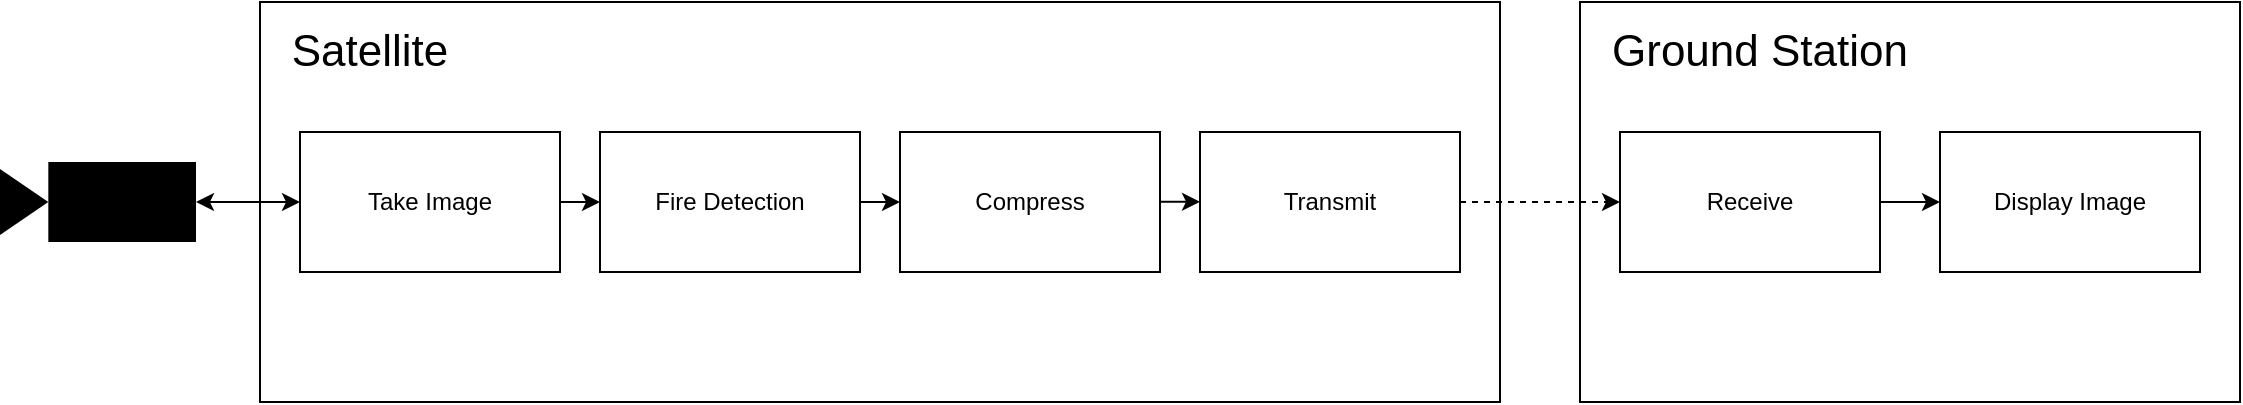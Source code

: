 <mxfile version="17.4.6" type="github">
  <diagram id="ZlZTLl9qBm76-yumSMIl" name="Page-1">
    <mxGraphModel dx="1422" dy="732" grid="1" gridSize="10" guides="1" tooltips="1" connect="1" arrows="1" fold="1" page="1" pageScale="1" pageWidth="850" pageHeight="1100" math="0" shadow="0">
      <root>
        <mxCell id="0" />
        <mxCell id="1" parent="0" />
        <mxCell id="5bI8XY3w1S8-RSY9WLTQ-2" value="" style="rounded=0;whiteSpace=wrap;html=1;fillColor=none;" parent="1" vertex="1">
          <mxGeometry x="150" y="280" width="620" height="200" as="geometry" />
        </mxCell>
        <mxCell id="5bI8XY3w1S8-RSY9WLTQ-3" value="Fire Detection" style="rounded=0;whiteSpace=wrap;html=1;" parent="1" vertex="1">
          <mxGeometry x="320" y="345" width="130" height="70" as="geometry" />
        </mxCell>
        <mxCell id="5bI8XY3w1S8-RSY9WLTQ-4" value="Take Image" style="rounded=0;whiteSpace=wrap;html=1;" parent="1" vertex="1">
          <mxGeometry x="170" y="345" width="130" height="70" as="geometry" />
        </mxCell>
        <mxCell id="5bI8XY3w1S8-RSY9WLTQ-5" value="Compress" style="rounded=0;whiteSpace=wrap;html=1;" parent="1" vertex="1">
          <mxGeometry x="470" y="345" width="130" height="70" as="geometry" />
        </mxCell>
        <mxCell id="5bI8XY3w1S8-RSY9WLTQ-6" value="&lt;font style=&quot;font-size: 22px&quot;&gt;Satellite&lt;/font&gt;" style="text;html=1;strokeColor=none;fillColor=none;align=center;verticalAlign=middle;whiteSpace=wrap;rounded=0;" parent="1" vertex="1">
          <mxGeometry x="160" y="290" width="90" height="30" as="geometry" />
        </mxCell>
        <mxCell id="5bI8XY3w1S8-RSY9WLTQ-7" value="" style="endArrow=classic;html=1;rounded=0;fontSize=14;entryX=0;entryY=0.5;entryDx=0;entryDy=0;" parent="1" source="5bI8XY3w1S8-RSY9WLTQ-4" target="5bI8XY3w1S8-RSY9WLTQ-3" edge="1">
          <mxGeometry width="50" height="50" relative="1" as="geometry">
            <mxPoint x="450" y="400" as="sourcePoint" />
            <mxPoint x="500" y="350" as="targetPoint" />
          </mxGeometry>
        </mxCell>
        <mxCell id="5bI8XY3w1S8-RSY9WLTQ-8" value="" style="endArrow=classic;html=1;rounded=0;fontSize=14;exitX=1;exitY=0.5;exitDx=0;exitDy=0;entryX=0;entryY=0.5;entryDx=0;entryDy=0;" parent="1" source="5bI8XY3w1S8-RSY9WLTQ-3" target="5bI8XY3w1S8-RSY9WLTQ-5" edge="1">
          <mxGeometry width="50" height="50" relative="1" as="geometry">
            <mxPoint x="450" y="400" as="sourcePoint" />
            <mxPoint x="500" y="350" as="targetPoint" />
          </mxGeometry>
        </mxCell>
        <mxCell id="5bI8XY3w1S8-RSY9WLTQ-9" value="" style="shape=mxgraph.signs.tech.video_camera;html=1;pointerEvents=1;fillColor=#000000;strokeColor=none;verticalLabelPosition=bottom;verticalAlign=top;align=center;fontSize=14;rotation=-180;" parent="1" vertex="1">
          <mxGeometry x="20" y="360" width="98" height="40" as="geometry" />
        </mxCell>
        <mxCell id="5bI8XY3w1S8-RSY9WLTQ-10" value="" style="endArrow=classic;startArrow=classic;html=1;rounded=0;fontSize=14;exitX=0;exitY=0.5;exitDx=0;exitDy=0;exitPerimeter=0;entryX=0;entryY=0.5;entryDx=0;entryDy=0;" parent="1" source="5bI8XY3w1S8-RSY9WLTQ-9" target="5bI8XY3w1S8-RSY9WLTQ-4" edge="1">
          <mxGeometry width="50" height="50" relative="1" as="geometry">
            <mxPoint x="400" y="400" as="sourcePoint" />
            <mxPoint x="450" y="350" as="targetPoint" />
          </mxGeometry>
        </mxCell>
        <mxCell id="5bI8XY3w1S8-RSY9WLTQ-11" value="" style="endArrow=classic;html=1;rounded=0;fontSize=14;jumpStyle=none;dashed=1;entryX=0;entryY=0.5;entryDx=0;entryDy=0;" parent="1" source="JAS4EgoxTvQcvhP8qU_K-1" target="5bI8XY3w1S8-RSY9WLTQ-14" edge="1">
          <mxGeometry width="50" height="50" relative="1" as="geometry">
            <mxPoint x="820" y="380" as="sourcePoint" />
            <mxPoint x="710" y="380" as="targetPoint" />
          </mxGeometry>
        </mxCell>
        <mxCell id="5bI8XY3w1S8-RSY9WLTQ-12" value="" style="rounded=0;whiteSpace=wrap;html=1;fontSize=14;fillColor=none;" parent="1" vertex="1">
          <mxGeometry x="810" y="280" width="330" height="200" as="geometry" />
        </mxCell>
        <mxCell id="5bI8XY3w1S8-RSY9WLTQ-14" value="Receive" style="rounded=0;whiteSpace=wrap;html=1;" parent="1" vertex="1">
          <mxGeometry x="830" y="345" width="130" height="70" as="geometry" />
        </mxCell>
        <mxCell id="5bI8XY3w1S8-RSY9WLTQ-15" value="Display Image" style="rounded=0;whiteSpace=wrap;html=1;" parent="1" vertex="1">
          <mxGeometry x="990" y="345" width="130" height="70" as="geometry" />
        </mxCell>
        <mxCell id="5bI8XY3w1S8-RSY9WLTQ-16" value="" style="endArrow=classic;html=1;rounded=0;fontSize=14;jumpStyle=none;exitX=1;exitY=0.5;exitDx=0;exitDy=0;" parent="1" source="5bI8XY3w1S8-RSY9WLTQ-14" target="5bI8XY3w1S8-RSY9WLTQ-15" edge="1">
          <mxGeometry width="50" height="50" relative="1" as="geometry">
            <mxPoint x="720" y="460" as="sourcePoint" />
            <mxPoint x="770" y="410" as="targetPoint" />
          </mxGeometry>
        </mxCell>
        <mxCell id="5bI8XY3w1S8-RSY9WLTQ-17" value="&lt;font style=&quot;font-size: 22px&quot;&gt;Ground Station&lt;/font&gt;" style="text;html=1;strokeColor=none;fillColor=none;align=center;verticalAlign=middle;whiteSpace=wrap;rounded=0;fontSize=14;" parent="1" vertex="1">
          <mxGeometry x="820" y="290" width="160" height="30" as="geometry" />
        </mxCell>
        <mxCell id="JAS4EgoxTvQcvhP8qU_K-1" value="Transmit" style="rounded=0;whiteSpace=wrap;html=1;" parent="1" vertex="1">
          <mxGeometry x="620" y="345" width="130" height="70" as="geometry" />
        </mxCell>
        <mxCell id="JAS4EgoxTvQcvhP8qU_K-2" value="" style="endArrow=classic;html=1;rounded=0;fontSize=14;exitX=1;exitY=0.5;exitDx=0;exitDy=0;entryX=0;entryY=0.5;entryDx=0;entryDy=0;" parent="1" edge="1">
          <mxGeometry width="50" height="50" relative="1" as="geometry">
            <mxPoint x="600" y="379.88" as="sourcePoint" />
            <mxPoint x="620" y="379.88" as="targetPoint" />
          </mxGeometry>
        </mxCell>
      </root>
    </mxGraphModel>
  </diagram>
</mxfile>
